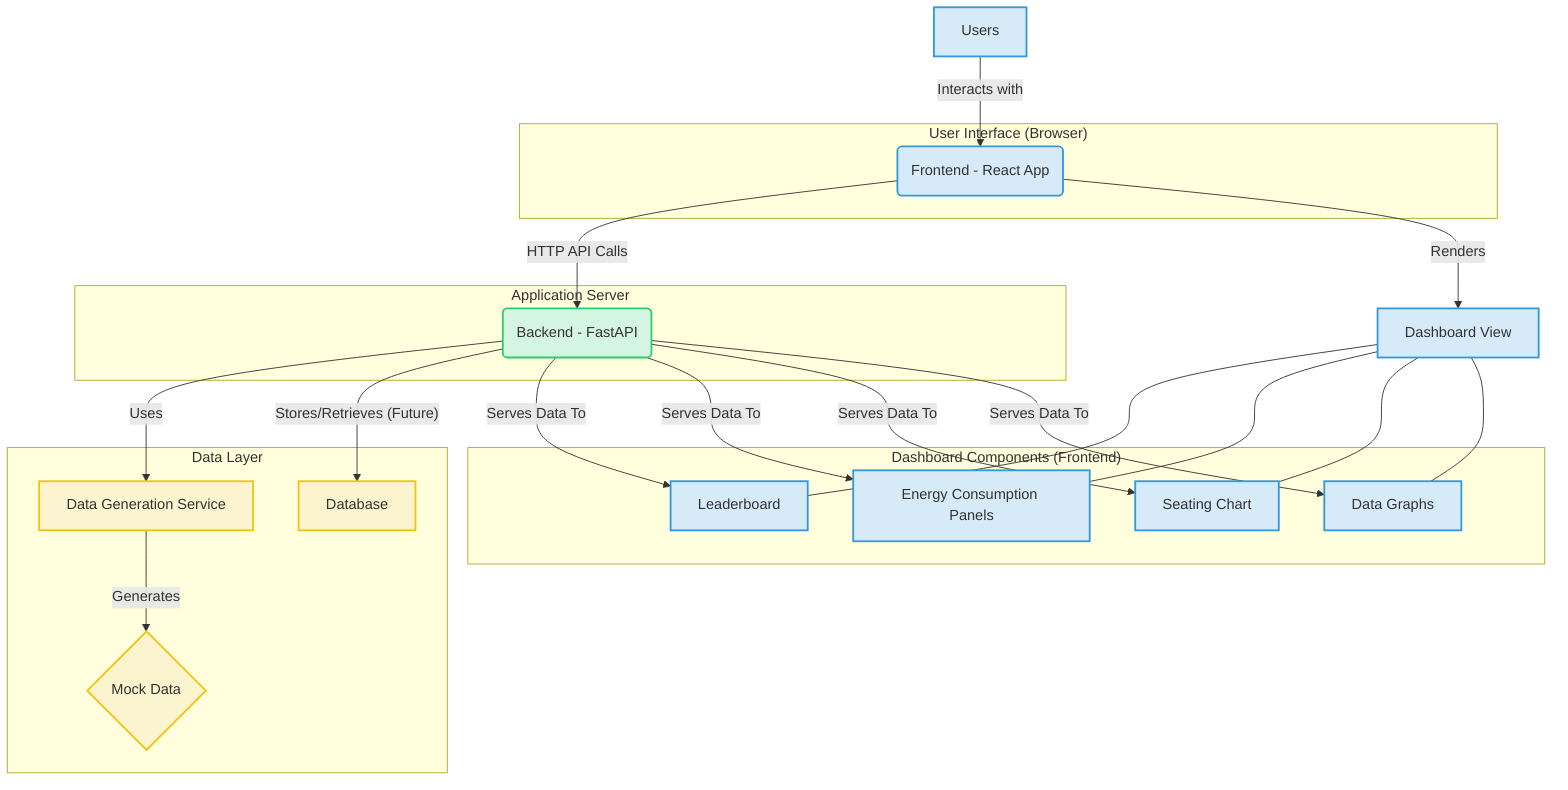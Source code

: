 graph TD
    A[Users] -- Interacts with --> B(Frontend - React App);

    subgraph "User Interface (Browser)"
        B
    end

    B -- HTTP API Calls --> C(Backend - FastAPI);

    subgraph "Application Server"
        C
    end

    C -- Uses --> D[Data Generation Service];
    D -- Generates --> E{Mock Data};
    C -- Stores/Retrieves (Future) --> F[Database];

    subgraph "Data Layer"
        D
        E
        F
    end

    B -- Renders --> G[Dashboard View];

    subgraph "Dashboard Components (Frontend)"
        direction LR
        G1[Leaderboard]
        G2[Energy Consumption Panels]
        G3[Seating Chart]
        G4[Data Graphs]
    end

    G --- G1;
    G --- G2;
    G --- G3;
    G --- G4;

    C -- Serves Data To --> G1;
    C -- Serves Data To --> G2;
    C -- Serves Data To --> G3;
    C -- Serves Data To --> G4;


    classDef frontend fill:#D6EAF8,stroke:#3498DB,stroke-width:2px;
    classDef backend fill:#D5F5E3,stroke:#2ECC71,stroke-width:2px;
    classDef data fill:#FCF3CF,stroke:#F1C40F,stroke-width:2px;

    class A,B,G,G1,G2,G3,G4 frontend;
    class C backend;
    class D,E,F data;